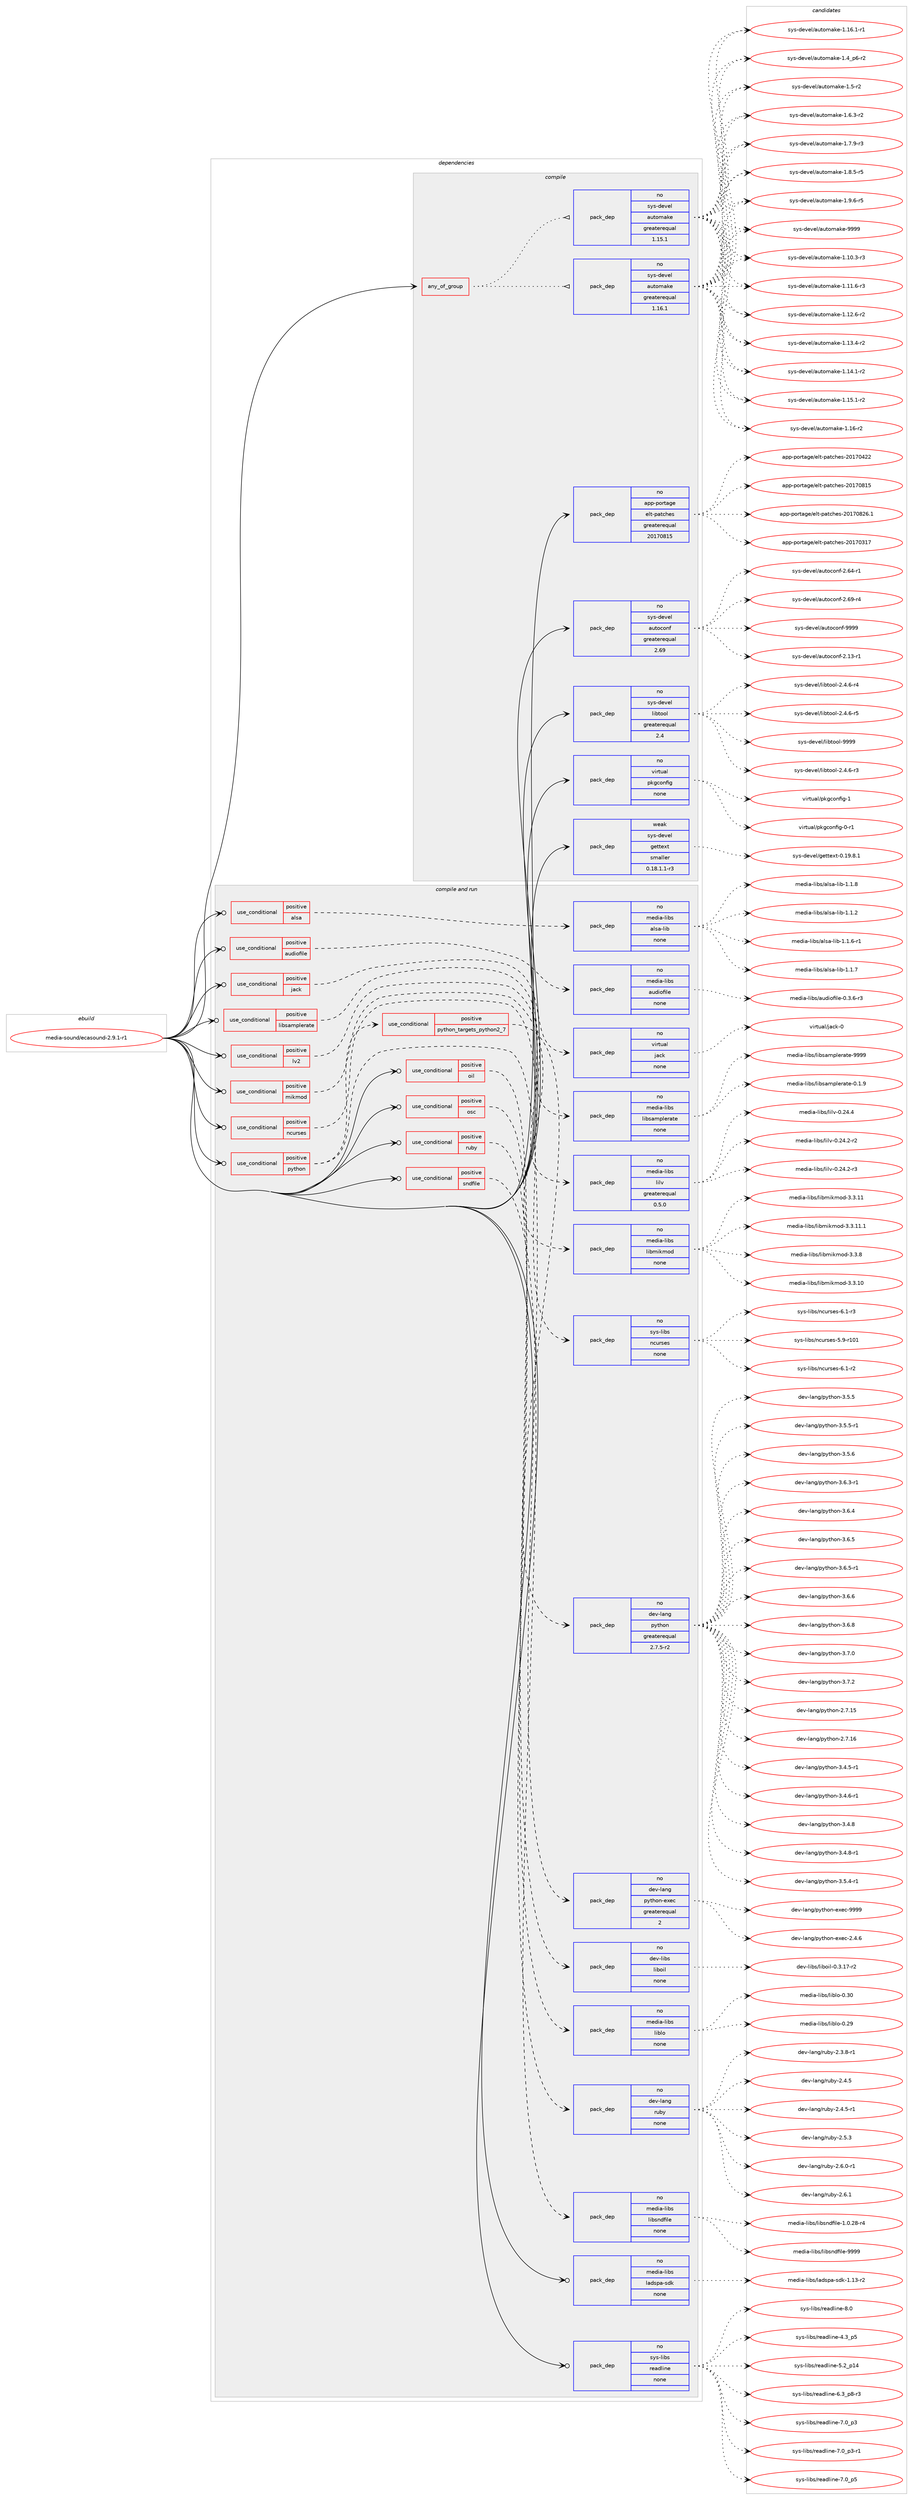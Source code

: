 digraph prolog {

# *************
# Graph options
# *************

newrank=true;
concentrate=true;
compound=true;
graph [rankdir=LR,fontname=Helvetica,fontsize=10,ranksep=1.5];#, ranksep=2.5, nodesep=0.2];
edge  [arrowhead=vee];
node  [fontname=Helvetica,fontsize=10];

# **********
# The ebuild
# **********

subgraph cluster_leftcol {
color=gray;
rank=same;
label=<<i>ebuild</i>>;
id [label="media-sound/ecasound-2.9.1-r1", color=red, width=4, href="../media-sound/ecasound-2.9.1-r1.svg"];
}

# ****************
# The dependencies
# ****************

subgraph cluster_midcol {
color=gray;
label=<<i>dependencies</i>>;
subgraph cluster_compile {
fillcolor="#eeeeee";
style=filled;
label=<<i>compile</i>>;
subgraph any25465 {
dependency1625686 [label=<<TABLE BORDER="0" CELLBORDER="1" CELLSPACING="0" CELLPADDING="4"><TR><TD CELLPADDING="10">any_of_group</TD></TR></TABLE>>, shape=none, color=red];subgraph pack1162314 {
dependency1625687 [label=<<TABLE BORDER="0" CELLBORDER="1" CELLSPACING="0" CELLPADDING="4" WIDTH="220"><TR><TD ROWSPAN="6" CELLPADDING="30">pack_dep</TD></TR><TR><TD WIDTH="110">no</TD></TR><TR><TD>sys-devel</TD></TR><TR><TD>automake</TD></TR><TR><TD>greaterequal</TD></TR><TR><TD>1.16.1</TD></TR></TABLE>>, shape=none, color=blue];
}
dependency1625686:e -> dependency1625687:w [weight=20,style="dotted",arrowhead="oinv"];
subgraph pack1162315 {
dependency1625688 [label=<<TABLE BORDER="0" CELLBORDER="1" CELLSPACING="0" CELLPADDING="4" WIDTH="220"><TR><TD ROWSPAN="6" CELLPADDING="30">pack_dep</TD></TR><TR><TD WIDTH="110">no</TD></TR><TR><TD>sys-devel</TD></TR><TR><TD>automake</TD></TR><TR><TD>greaterequal</TD></TR><TR><TD>1.15.1</TD></TR></TABLE>>, shape=none, color=blue];
}
dependency1625686:e -> dependency1625688:w [weight=20,style="dotted",arrowhead="oinv"];
}
id:e -> dependency1625686:w [weight=20,style="solid",arrowhead="vee"];
subgraph pack1162316 {
dependency1625689 [label=<<TABLE BORDER="0" CELLBORDER="1" CELLSPACING="0" CELLPADDING="4" WIDTH="220"><TR><TD ROWSPAN="6" CELLPADDING="30">pack_dep</TD></TR><TR><TD WIDTH="110">no</TD></TR><TR><TD>app-portage</TD></TR><TR><TD>elt-patches</TD></TR><TR><TD>greaterequal</TD></TR><TR><TD>20170815</TD></TR></TABLE>>, shape=none, color=blue];
}
id:e -> dependency1625689:w [weight=20,style="solid",arrowhead="vee"];
subgraph pack1162317 {
dependency1625690 [label=<<TABLE BORDER="0" CELLBORDER="1" CELLSPACING="0" CELLPADDING="4" WIDTH="220"><TR><TD ROWSPAN="6" CELLPADDING="30">pack_dep</TD></TR><TR><TD WIDTH="110">no</TD></TR><TR><TD>sys-devel</TD></TR><TR><TD>autoconf</TD></TR><TR><TD>greaterequal</TD></TR><TR><TD>2.69</TD></TR></TABLE>>, shape=none, color=blue];
}
id:e -> dependency1625690:w [weight=20,style="solid",arrowhead="vee"];
subgraph pack1162318 {
dependency1625691 [label=<<TABLE BORDER="0" CELLBORDER="1" CELLSPACING="0" CELLPADDING="4" WIDTH="220"><TR><TD ROWSPAN="6" CELLPADDING="30">pack_dep</TD></TR><TR><TD WIDTH="110">no</TD></TR><TR><TD>sys-devel</TD></TR><TR><TD>libtool</TD></TR><TR><TD>greaterequal</TD></TR><TR><TD>2.4</TD></TR></TABLE>>, shape=none, color=blue];
}
id:e -> dependency1625691:w [weight=20,style="solid",arrowhead="vee"];
subgraph pack1162319 {
dependency1625692 [label=<<TABLE BORDER="0" CELLBORDER="1" CELLSPACING="0" CELLPADDING="4" WIDTH="220"><TR><TD ROWSPAN="6" CELLPADDING="30">pack_dep</TD></TR><TR><TD WIDTH="110">no</TD></TR><TR><TD>virtual</TD></TR><TR><TD>pkgconfig</TD></TR><TR><TD>none</TD></TR><TR><TD></TD></TR></TABLE>>, shape=none, color=blue];
}
id:e -> dependency1625692:w [weight=20,style="solid",arrowhead="vee"];
subgraph pack1162320 {
dependency1625693 [label=<<TABLE BORDER="0" CELLBORDER="1" CELLSPACING="0" CELLPADDING="4" WIDTH="220"><TR><TD ROWSPAN="6" CELLPADDING="30">pack_dep</TD></TR><TR><TD WIDTH="110">weak</TD></TR><TR><TD>sys-devel</TD></TR><TR><TD>gettext</TD></TR><TR><TD>smaller</TD></TR><TR><TD>0.18.1.1-r3</TD></TR></TABLE>>, shape=none, color=blue];
}
id:e -> dependency1625693:w [weight=20,style="solid",arrowhead="vee"];
}
subgraph cluster_compileandrun {
fillcolor="#eeeeee";
style=filled;
label=<<i>compile and run</i>>;
subgraph cond437137 {
dependency1625694 [label=<<TABLE BORDER="0" CELLBORDER="1" CELLSPACING="0" CELLPADDING="4"><TR><TD ROWSPAN="3" CELLPADDING="10">use_conditional</TD></TR><TR><TD>positive</TD></TR><TR><TD>alsa</TD></TR></TABLE>>, shape=none, color=red];
subgraph pack1162321 {
dependency1625695 [label=<<TABLE BORDER="0" CELLBORDER="1" CELLSPACING="0" CELLPADDING="4" WIDTH="220"><TR><TD ROWSPAN="6" CELLPADDING="30">pack_dep</TD></TR><TR><TD WIDTH="110">no</TD></TR><TR><TD>media-libs</TD></TR><TR><TD>alsa-lib</TD></TR><TR><TD>none</TD></TR><TR><TD></TD></TR></TABLE>>, shape=none, color=blue];
}
dependency1625694:e -> dependency1625695:w [weight=20,style="dashed",arrowhead="vee"];
}
id:e -> dependency1625694:w [weight=20,style="solid",arrowhead="odotvee"];
subgraph cond437138 {
dependency1625696 [label=<<TABLE BORDER="0" CELLBORDER="1" CELLSPACING="0" CELLPADDING="4"><TR><TD ROWSPAN="3" CELLPADDING="10">use_conditional</TD></TR><TR><TD>positive</TD></TR><TR><TD>audiofile</TD></TR></TABLE>>, shape=none, color=red];
subgraph pack1162322 {
dependency1625697 [label=<<TABLE BORDER="0" CELLBORDER="1" CELLSPACING="0" CELLPADDING="4" WIDTH="220"><TR><TD ROWSPAN="6" CELLPADDING="30">pack_dep</TD></TR><TR><TD WIDTH="110">no</TD></TR><TR><TD>media-libs</TD></TR><TR><TD>audiofile</TD></TR><TR><TD>none</TD></TR><TR><TD></TD></TR></TABLE>>, shape=none, color=blue];
}
dependency1625696:e -> dependency1625697:w [weight=20,style="dashed",arrowhead="vee"];
}
id:e -> dependency1625696:w [weight=20,style="solid",arrowhead="odotvee"];
subgraph cond437139 {
dependency1625698 [label=<<TABLE BORDER="0" CELLBORDER="1" CELLSPACING="0" CELLPADDING="4"><TR><TD ROWSPAN="3" CELLPADDING="10">use_conditional</TD></TR><TR><TD>positive</TD></TR><TR><TD>jack</TD></TR></TABLE>>, shape=none, color=red];
subgraph pack1162323 {
dependency1625699 [label=<<TABLE BORDER="0" CELLBORDER="1" CELLSPACING="0" CELLPADDING="4" WIDTH="220"><TR><TD ROWSPAN="6" CELLPADDING="30">pack_dep</TD></TR><TR><TD WIDTH="110">no</TD></TR><TR><TD>virtual</TD></TR><TR><TD>jack</TD></TR><TR><TD>none</TD></TR><TR><TD></TD></TR></TABLE>>, shape=none, color=blue];
}
dependency1625698:e -> dependency1625699:w [weight=20,style="dashed",arrowhead="vee"];
}
id:e -> dependency1625698:w [weight=20,style="solid",arrowhead="odotvee"];
subgraph cond437140 {
dependency1625700 [label=<<TABLE BORDER="0" CELLBORDER="1" CELLSPACING="0" CELLPADDING="4"><TR><TD ROWSPAN="3" CELLPADDING="10">use_conditional</TD></TR><TR><TD>positive</TD></TR><TR><TD>libsamplerate</TD></TR></TABLE>>, shape=none, color=red];
subgraph pack1162324 {
dependency1625701 [label=<<TABLE BORDER="0" CELLBORDER="1" CELLSPACING="0" CELLPADDING="4" WIDTH="220"><TR><TD ROWSPAN="6" CELLPADDING="30">pack_dep</TD></TR><TR><TD WIDTH="110">no</TD></TR><TR><TD>media-libs</TD></TR><TR><TD>libsamplerate</TD></TR><TR><TD>none</TD></TR><TR><TD></TD></TR></TABLE>>, shape=none, color=blue];
}
dependency1625700:e -> dependency1625701:w [weight=20,style="dashed",arrowhead="vee"];
}
id:e -> dependency1625700:w [weight=20,style="solid",arrowhead="odotvee"];
subgraph cond437141 {
dependency1625702 [label=<<TABLE BORDER="0" CELLBORDER="1" CELLSPACING="0" CELLPADDING="4"><TR><TD ROWSPAN="3" CELLPADDING="10">use_conditional</TD></TR><TR><TD>positive</TD></TR><TR><TD>lv2</TD></TR></TABLE>>, shape=none, color=red];
subgraph pack1162325 {
dependency1625703 [label=<<TABLE BORDER="0" CELLBORDER="1" CELLSPACING="0" CELLPADDING="4" WIDTH="220"><TR><TD ROWSPAN="6" CELLPADDING="30">pack_dep</TD></TR><TR><TD WIDTH="110">no</TD></TR><TR><TD>media-libs</TD></TR><TR><TD>lilv</TD></TR><TR><TD>greaterequal</TD></TR><TR><TD>0.5.0</TD></TR></TABLE>>, shape=none, color=blue];
}
dependency1625702:e -> dependency1625703:w [weight=20,style="dashed",arrowhead="vee"];
}
id:e -> dependency1625702:w [weight=20,style="solid",arrowhead="odotvee"];
subgraph cond437142 {
dependency1625704 [label=<<TABLE BORDER="0" CELLBORDER="1" CELLSPACING="0" CELLPADDING="4"><TR><TD ROWSPAN="3" CELLPADDING="10">use_conditional</TD></TR><TR><TD>positive</TD></TR><TR><TD>mikmod</TD></TR></TABLE>>, shape=none, color=red];
subgraph pack1162326 {
dependency1625705 [label=<<TABLE BORDER="0" CELLBORDER="1" CELLSPACING="0" CELLPADDING="4" WIDTH="220"><TR><TD ROWSPAN="6" CELLPADDING="30">pack_dep</TD></TR><TR><TD WIDTH="110">no</TD></TR><TR><TD>media-libs</TD></TR><TR><TD>libmikmod</TD></TR><TR><TD>none</TD></TR><TR><TD></TD></TR></TABLE>>, shape=none, color=blue];
}
dependency1625704:e -> dependency1625705:w [weight=20,style="dashed",arrowhead="vee"];
}
id:e -> dependency1625704:w [weight=20,style="solid",arrowhead="odotvee"];
subgraph cond437143 {
dependency1625706 [label=<<TABLE BORDER="0" CELLBORDER="1" CELLSPACING="0" CELLPADDING="4"><TR><TD ROWSPAN="3" CELLPADDING="10">use_conditional</TD></TR><TR><TD>positive</TD></TR><TR><TD>ncurses</TD></TR></TABLE>>, shape=none, color=red];
subgraph pack1162327 {
dependency1625707 [label=<<TABLE BORDER="0" CELLBORDER="1" CELLSPACING="0" CELLPADDING="4" WIDTH="220"><TR><TD ROWSPAN="6" CELLPADDING="30">pack_dep</TD></TR><TR><TD WIDTH="110">no</TD></TR><TR><TD>sys-libs</TD></TR><TR><TD>ncurses</TD></TR><TR><TD>none</TD></TR><TR><TD></TD></TR></TABLE>>, shape=none, color=blue];
}
dependency1625706:e -> dependency1625707:w [weight=20,style="dashed",arrowhead="vee"];
}
id:e -> dependency1625706:w [weight=20,style="solid",arrowhead="odotvee"];
subgraph cond437144 {
dependency1625708 [label=<<TABLE BORDER="0" CELLBORDER="1" CELLSPACING="0" CELLPADDING="4"><TR><TD ROWSPAN="3" CELLPADDING="10">use_conditional</TD></TR><TR><TD>positive</TD></TR><TR><TD>oil</TD></TR></TABLE>>, shape=none, color=red];
subgraph pack1162328 {
dependency1625709 [label=<<TABLE BORDER="0" CELLBORDER="1" CELLSPACING="0" CELLPADDING="4" WIDTH="220"><TR><TD ROWSPAN="6" CELLPADDING="30">pack_dep</TD></TR><TR><TD WIDTH="110">no</TD></TR><TR><TD>dev-libs</TD></TR><TR><TD>liboil</TD></TR><TR><TD>none</TD></TR><TR><TD></TD></TR></TABLE>>, shape=none, color=blue];
}
dependency1625708:e -> dependency1625709:w [weight=20,style="dashed",arrowhead="vee"];
}
id:e -> dependency1625708:w [weight=20,style="solid",arrowhead="odotvee"];
subgraph cond437145 {
dependency1625710 [label=<<TABLE BORDER="0" CELLBORDER="1" CELLSPACING="0" CELLPADDING="4"><TR><TD ROWSPAN="3" CELLPADDING="10">use_conditional</TD></TR><TR><TD>positive</TD></TR><TR><TD>osc</TD></TR></TABLE>>, shape=none, color=red];
subgraph pack1162329 {
dependency1625711 [label=<<TABLE BORDER="0" CELLBORDER="1" CELLSPACING="0" CELLPADDING="4" WIDTH="220"><TR><TD ROWSPAN="6" CELLPADDING="30">pack_dep</TD></TR><TR><TD WIDTH="110">no</TD></TR><TR><TD>media-libs</TD></TR><TR><TD>liblo</TD></TR><TR><TD>none</TD></TR><TR><TD></TD></TR></TABLE>>, shape=none, color=blue];
}
dependency1625710:e -> dependency1625711:w [weight=20,style="dashed",arrowhead="vee"];
}
id:e -> dependency1625710:w [weight=20,style="solid",arrowhead="odotvee"];
subgraph cond437146 {
dependency1625712 [label=<<TABLE BORDER="0" CELLBORDER="1" CELLSPACING="0" CELLPADDING="4"><TR><TD ROWSPAN="3" CELLPADDING="10">use_conditional</TD></TR><TR><TD>positive</TD></TR><TR><TD>python</TD></TR></TABLE>>, shape=none, color=red];
subgraph cond437147 {
dependency1625713 [label=<<TABLE BORDER="0" CELLBORDER="1" CELLSPACING="0" CELLPADDING="4"><TR><TD ROWSPAN="3" CELLPADDING="10">use_conditional</TD></TR><TR><TD>positive</TD></TR><TR><TD>python_targets_python2_7</TD></TR></TABLE>>, shape=none, color=red];
subgraph pack1162330 {
dependency1625714 [label=<<TABLE BORDER="0" CELLBORDER="1" CELLSPACING="0" CELLPADDING="4" WIDTH="220"><TR><TD ROWSPAN="6" CELLPADDING="30">pack_dep</TD></TR><TR><TD WIDTH="110">no</TD></TR><TR><TD>dev-lang</TD></TR><TR><TD>python</TD></TR><TR><TD>greaterequal</TD></TR><TR><TD>2.7.5-r2</TD></TR></TABLE>>, shape=none, color=blue];
}
dependency1625713:e -> dependency1625714:w [weight=20,style="dashed",arrowhead="vee"];
}
dependency1625712:e -> dependency1625713:w [weight=20,style="dashed",arrowhead="vee"];
subgraph pack1162331 {
dependency1625715 [label=<<TABLE BORDER="0" CELLBORDER="1" CELLSPACING="0" CELLPADDING="4" WIDTH="220"><TR><TD ROWSPAN="6" CELLPADDING="30">pack_dep</TD></TR><TR><TD WIDTH="110">no</TD></TR><TR><TD>dev-lang</TD></TR><TR><TD>python-exec</TD></TR><TR><TD>greaterequal</TD></TR><TR><TD>2</TD></TR></TABLE>>, shape=none, color=blue];
}
dependency1625712:e -> dependency1625715:w [weight=20,style="dashed",arrowhead="vee"];
}
id:e -> dependency1625712:w [weight=20,style="solid",arrowhead="odotvee"];
subgraph cond437148 {
dependency1625716 [label=<<TABLE BORDER="0" CELLBORDER="1" CELLSPACING="0" CELLPADDING="4"><TR><TD ROWSPAN="3" CELLPADDING="10">use_conditional</TD></TR><TR><TD>positive</TD></TR><TR><TD>ruby</TD></TR></TABLE>>, shape=none, color=red];
subgraph pack1162332 {
dependency1625717 [label=<<TABLE BORDER="0" CELLBORDER="1" CELLSPACING="0" CELLPADDING="4" WIDTH="220"><TR><TD ROWSPAN="6" CELLPADDING="30">pack_dep</TD></TR><TR><TD WIDTH="110">no</TD></TR><TR><TD>dev-lang</TD></TR><TR><TD>ruby</TD></TR><TR><TD>none</TD></TR><TR><TD></TD></TR></TABLE>>, shape=none, color=blue];
}
dependency1625716:e -> dependency1625717:w [weight=20,style="dashed",arrowhead="vee"];
}
id:e -> dependency1625716:w [weight=20,style="solid",arrowhead="odotvee"];
subgraph cond437149 {
dependency1625718 [label=<<TABLE BORDER="0" CELLBORDER="1" CELLSPACING="0" CELLPADDING="4"><TR><TD ROWSPAN="3" CELLPADDING="10">use_conditional</TD></TR><TR><TD>positive</TD></TR><TR><TD>sndfile</TD></TR></TABLE>>, shape=none, color=red];
subgraph pack1162333 {
dependency1625719 [label=<<TABLE BORDER="0" CELLBORDER="1" CELLSPACING="0" CELLPADDING="4" WIDTH="220"><TR><TD ROWSPAN="6" CELLPADDING="30">pack_dep</TD></TR><TR><TD WIDTH="110">no</TD></TR><TR><TD>media-libs</TD></TR><TR><TD>libsndfile</TD></TR><TR><TD>none</TD></TR><TR><TD></TD></TR></TABLE>>, shape=none, color=blue];
}
dependency1625718:e -> dependency1625719:w [weight=20,style="dashed",arrowhead="vee"];
}
id:e -> dependency1625718:w [weight=20,style="solid",arrowhead="odotvee"];
subgraph pack1162334 {
dependency1625720 [label=<<TABLE BORDER="0" CELLBORDER="1" CELLSPACING="0" CELLPADDING="4" WIDTH="220"><TR><TD ROWSPAN="6" CELLPADDING="30">pack_dep</TD></TR><TR><TD WIDTH="110">no</TD></TR><TR><TD>media-libs</TD></TR><TR><TD>ladspa-sdk</TD></TR><TR><TD>none</TD></TR><TR><TD></TD></TR></TABLE>>, shape=none, color=blue];
}
id:e -> dependency1625720:w [weight=20,style="solid",arrowhead="odotvee"];
subgraph pack1162335 {
dependency1625721 [label=<<TABLE BORDER="0" CELLBORDER="1" CELLSPACING="0" CELLPADDING="4" WIDTH="220"><TR><TD ROWSPAN="6" CELLPADDING="30">pack_dep</TD></TR><TR><TD WIDTH="110">no</TD></TR><TR><TD>sys-libs</TD></TR><TR><TD>readline</TD></TR><TR><TD>none</TD></TR><TR><TD></TD></TR></TABLE>>, shape=none, color=blue];
}
id:e -> dependency1625721:w [weight=20,style="solid",arrowhead="odotvee"];
}
subgraph cluster_run {
fillcolor="#eeeeee";
style=filled;
label=<<i>run</i>>;
}
}

# **************
# The candidates
# **************

subgraph cluster_choices {
rank=same;
color=gray;
label=<<i>candidates</i>>;

subgraph choice1162314 {
color=black;
nodesep=1;
choice11512111545100101118101108479711711611110997107101454946494846514511451 [label="sys-devel/automake-1.10.3-r3", color=red, width=4,href="../sys-devel/automake-1.10.3-r3.svg"];
choice11512111545100101118101108479711711611110997107101454946494946544511451 [label="sys-devel/automake-1.11.6-r3", color=red, width=4,href="../sys-devel/automake-1.11.6-r3.svg"];
choice11512111545100101118101108479711711611110997107101454946495046544511450 [label="sys-devel/automake-1.12.6-r2", color=red, width=4,href="../sys-devel/automake-1.12.6-r2.svg"];
choice11512111545100101118101108479711711611110997107101454946495146524511450 [label="sys-devel/automake-1.13.4-r2", color=red, width=4,href="../sys-devel/automake-1.13.4-r2.svg"];
choice11512111545100101118101108479711711611110997107101454946495246494511450 [label="sys-devel/automake-1.14.1-r2", color=red, width=4,href="../sys-devel/automake-1.14.1-r2.svg"];
choice11512111545100101118101108479711711611110997107101454946495346494511450 [label="sys-devel/automake-1.15.1-r2", color=red, width=4,href="../sys-devel/automake-1.15.1-r2.svg"];
choice1151211154510010111810110847971171161111099710710145494649544511450 [label="sys-devel/automake-1.16-r2", color=red, width=4,href="../sys-devel/automake-1.16-r2.svg"];
choice11512111545100101118101108479711711611110997107101454946495446494511449 [label="sys-devel/automake-1.16.1-r1", color=red, width=4,href="../sys-devel/automake-1.16.1-r1.svg"];
choice115121115451001011181011084797117116111109971071014549465295112544511450 [label="sys-devel/automake-1.4_p6-r2", color=red, width=4,href="../sys-devel/automake-1.4_p6-r2.svg"];
choice11512111545100101118101108479711711611110997107101454946534511450 [label="sys-devel/automake-1.5-r2", color=red, width=4,href="../sys-devel/automake-1.5-r2.svg"];
choice115121115451001011181011084797117116111109971071014549465446514511450 [label="sys-devel/automake-1.6.3-r2", color=red, width=4,href="../sys-devel/automake-1.6.3-r2.svg"];
choice115121115451001011181011084797117116111109971071014549465546574511451 [label="sys-devel/automake-1.7.9-r3", color=red, width=4,href="../sys-devel/automake-1.7.9-r3.svg"];
choice115121115451001011181011084797117116111109971071014549465646534511453 [label="sys-devel/automake-1.8.5-r5", color=red, width=4,href="../sys-devel/automake-1.8.5-r5.svg"];
choice115121115451001011181011084797117116111109971071014549465746544511453 [label="sys-devel/automake-1.9.6-r5", color=red, width=4,href="../sys-devel/automake-1.9.6-r5.svg"];
choice115121115451001011181011084797117116111109971071014557575757 [label="sys-devel/automake-9999", color=red, width=4,href="../sys-devel/automake-9999.svg"];
dependency1625687:e -> choice11512111545100101118101108479711711611110997107101454946494846514511451:w [style=dotted,weight="100"];
dependency1625687:e -> choice11512111545100101118101108479711711611110997107101454946494946544511451:w [style=dotted,weight="100"];
dependency1625687:e -> choice11512111545100101118101108479711711611110997107101454946495046544511450:w [style=dotted,weight="100"];
dependency1625687:e -> choice11512111545100101118101108479711711611110997107101454946495146524511450:w [style=dotted,weight="100"];
dependency1625687:e -> choice11512111545100101118101108479711711611110997107101454946495246494511450:w [style=dotted,weight="100"];
dependency1625687:e -> choice11512111545100101118101108479711711611110997107101454946495346494511450:w [style=dotted,weight="100"];
dependency1625687:e -> choice1151211154510010111810110847971171161111099710710145494649544511450:w [style=dotted,weight="100"];
dependency1625687:e -> choice11512111545100101118101108479711711611110997107101454946495446494511449:w [style=dotted,weight="100"];
dependency1625687:e -> choice115121115451001011181011084797117116111109971071014549465295112544511450:w [style=dotted,weight="100"];
dependency1625687:e -> choice11512111545100101118101108479711711611110997107101454946534511450:w [style=dotted,weight="100"];
dependency1625687:e -> choice115121115451001011181011084797117116111109971071014549465446514511450:w [style=dotted,weight="100"];
dependency1625687:e -> choice115121115451001011181011084797117116111109971071014549465546574511451:w [style=dotted,weight="100"];
dependency1625687:e -> choice115121115451001011181011084797117116111109971071014549465646534511453:w [style=dotted,weight="100"];
dependency1625687:e -> choice115121115451001011181011084797117116111109971071014549465746544511453:w [style=dotted,weight="100"];
dependency1625687:e -> choice115121115451001011181011084797117116111109971071014557575757:w [style=dotted,weight="100"];
}
subgraph choice1162315 {
color=black;
nodesep=1;
choice11512111545100101118101108479711711611110997107101454946494846514511451 [label="sys-devel/automake-1.10.3-r3", color=red, width=4,href="../sys-devel/automake-1.10.3-r3.svg"];
choice11512111545100101118101108479711711611110997107101454946494946544511451 [label="sys-devel/automake-1.11.6-r3", color=red, width=4,href="../sys-devel/automake-1.11.6-r3.svg"];
choice11512111545100101118101108479711711611110997107101454946495046544511450 [label="sys-devel/automake-1.12.6-r2", color=red, width=4,href="../sys-devel/automake-1.12.6-r2.svg"];
choice11512111545100101118101108479711711611110997107101454946495146524511450 [label="sys-devel/automake-1.13.4-r2", color=red, width=4,href="../sys-devel/automake-1.13.4-r2.svg"];
choice11512111545100101118101108479711711611110997107101454946495246494511450 [label="sys-devel/automake-1.14.1-r2", color=red, width=4,href="../sys-devel/automake-1.14.1-r2.svg"];
choice11512111545100101118101108479711711611110997107101454946495346494511450 [label="sys-devel/automake-1.15.1-r2", color=red, width=4,href="../sys-devel/automake-1.15.1-r2.svg"];
choice1151211154510010111810110847971171161111099710710145494649544511450 [label="sys-devel/automake-1.16-r2", color=red, width=4,href="../sys-devel/automake-1.16-r2.svg"];
choice11512111545100101118101108479711711611110997107101454946495446494511449 [label="sys-devel/automake-1.16.1-r1", color=red, width=4,href="../sys-devel/automake-1.16.1-r1.svg"];
choice115121115451001011181011084797117116111109971071014549465295112544511450 [label="sys-devel/automake-1.4_p6-r2", color=red, width=4,href="../sys-devel/automake-1.4_p6-r2.svg"];
choice11512111545100101118101108479711711611110997107101454946534511450 [label="sys-devel/automake-1.5-r2", color=red, width=4,href="../sys-devel/automake-1.5-r2.svg"];
choice115121115451001011181011084797117116111109971071014549465446514511450 [label="sys-devel/automake-1.6.3-r2", color=red, width=4,href="../sys-devel/automake-1.6.3-r2.svg"];
choice115121115451001011181011084797117116111109971071014549465546574511451 [label="sys-devel/automake-1.7.9-r3", color=red, width=4,href="../sys-devel/automake-1.7.9-r3.svg"];
choice115121115451001011181011084797117116111109971071014549465646534511453 [label="sys-devel/automake-1.8.5-r5", color=red, width=4,href="../sys-devel/automake-1.8.5-r5.svg"];
choice115121115451001011181011084797117116111109971071014549465746544511453 [label="sys-devel/automake-1.9.6-r5", color=red, width=4,href="../sys-devel/automake-1.9.6-r5.svg"];
choice115121115451001011181011084797117116111109971071014557575757 [label="sys-devel/automake-9999", color=red, width=4,href="../sys-devel/automake-9999.svg"];
dependency1625688:e -> choice11512111545100101118101108479711711611110997107101454946494846514511451:w [style=dotted,weight="100"];
dependency1625688:e -> choice11512111545100101118101108479711711611110997107101454946494946544511451:w [style=dotted,weight="100"];
dependency1625688:e -> choice11512111545100101118101108479711711611110997107101454946495046544511450:w [style=dotted,weight="100"];
dependency1625688:e -> choice11512111545100101118101108479711711611110997107101454946495146524511450:w [style=dotted,weight="100"];
dependency1625688:e -> choice11512111545100101118101108479711711611110997107101454946495246494511450:w [style=dotted,weight="100"];
dependency1625688:e -> choice11512111545100101118101108479711711611110997107101454946495346494511450:w [style=dotted,weight="100"];
dependency1625688:e -> choice1151211154510010111810110847971171161111099710710145494649544511450:w [style=dotted,weight="100"];
dependency1625688:e -> choice11512111545100101118101108479711711611110997107101454946495446494511449:w [style=dotted,weight="100"];
dependency1625688:e -> choice115121115451001011181011084797117116111109971071014549465295112544511450:w [style=dotted,weight="100"];
dependency1625688:e -> choice11512111545100101118101108479711711611110997107101454946534511450:w [style=dotted,weight="100"];
dependency1625688:e -> choice115121115451001011181011084797117116111109971071014549465446514511450:w [style=dotted,weight="100"];
dependency1625688:e -> choice115121115451001011181011084797117116111109971071014549465546574511451:w [style=dotted,weight="100"];
dependency1625688:e -> choice115121115451001011181011084797117116111109971071014549465646534511453:w [style=dotted,weight="100"];
dependency1625688:e -> choice115121115451001011181011084797117116111109971071014549465746544511453:w [style=dotted,weight="100"];
dependency1625688:e -> choice115121115451001011181011084797117116111109971071014557575757:w [style=dotted,weight="100"];
}
subgraph choice1162316 {
color=black;
nodesep=1;
choice97112112451121111141169710310147101108116451129711699104101115455048495548514955 [label="app-portage/elt-patches-20170317", color=red, width=4,href="../app-portage/elt-patches-20170317.svg"];
choice97112112451121111141169710310147101108116451129711699104101115455048495548525050 [label="app-portage/elt-patches-20170422", color=red, width=4,href="../app-portage/elt-patches-20170422.svg"];
choice97112112451121111141169710310147101108116451129711699104101115455048495548564953 [label="app-portage/elt-patches-20170815", color=red, width=4,href="../app-portage/elt-patches-20170815.svg"];
choice971121124511211111411697103101471011081164511297116991041011154550484955485650544649 [label="app-portage/elt-patches-20170826.1", color=red, width=4,href="../app-portage/elt-patches-20170826.1.svg"];
dependency1625689:e -> choice97112112451121111141169710310147101108116451129711699104101115455048495548514955:w [style=dotted,weight="100"];
dependency1625689:e -> choice97112112451121111141169710310147101108116451129711699104101115455048495548525050:w [style=dotted,weight="100"];
dependency1625689:e -> choice97112112451121111141169710310147101108116451129711699104101115455048495548564953:w [style=dotted,weight="100"];
dependency1625689:e -> choice971121124511211111411697103101471011081164511297116991041011154550484955485650544649:w [style=dotted,weight="100"];
}
subgraph choice1162317 {
color=black;
nodesep=1;
choice1151211154510010111810110847971171161119911111010245504649514511449 [label="sys-devel/autoconf-2.13-r1", color=red, width=4,href="../sys-devel/autoconf-2.13-r1.svg"];
choice1151211154510010111810110847971171161119911111010245504654524511449 [label="sys-devel/autoconf-2.64-r1", color=red, width=4,href="../sys-devel/autoconf-2.64-r1.svg"];
choice1151211154510010111810110847971171161119911111010245504654574511452 [label="sys-devel/autoconf-2.69-r4", color=red, width=4,href="../sys-devel/autoconf-2.69-r4.svg"];
choice115121115451001011181011084797117116111991111101024557575757 [label="sys-devel/autoconf-9999", color=red, width=4,href="../sys-devel/autoconf-9999.svg"];
dependency1625690:e -> choice1151211154510010111810110847971171161119911111010245504649514511449:w [style=dotted,weight="100"];
dependency1625690:e -> choice1151211154510010111810110847971171161119911111010245504654524511449:w [style=dotted,weight="100"];
dependency1625690:e -> choice1151211154510010111810110847971171161119911111010245504654574511452:w [style=dotted,weight="100"];
dependency1625690:e -> choice115121115451001011181011084797117116111991111101024557575757:w [style=dotted,weight="100"];
}
subgraph choice1162318 {
color=black;
nodesep=1;
choice1151211154510010111810110847108105981161111111084550465246544511451 [label="sys-devel/libtool-2.4.6-r3", color=red, width=4,href="../sys-devel/libtool-2.4.6-r3.svg"];
choice1151211154510010111810110847108105981161111111084550465246544511452 [label="sys-devel/libtool-2.4.6-r4", color=red, width=4,href="../sys-devel/libtool-2.4.6-r4.svg"];
choice1151211154510010111810110847108105981161111111084550465246544511453 [label="sys-devel/libtool-2.4.6-r5", color=red, width=4,href="../sys-devel/libtool-2.4.6-r5.svg"];
choice1151211154510010111810110847108105981161111111084557575757 [label="sys-devel/libtool-9999", color=red, width=4,href="../sys-devel/libtool-9999.svg"];
dependency1625691:e -> choice1151211154510010111810110847108105981161111111084550465246544511451:w [style=dotted,weight="100"];
dependency1625691:e -> choice1151211154510010111810110847108105981161111111084550465246544511452:w [style=dotted,weight="100"];
dependency1625691:e -> choice1151211154510010111810110847108105981161111111084550465246544511453:w [style=dotted,weight="100"];
dependency1625691:e -> choice1151211154510010111810110847108105981161111111084557575757:w [style=dotted,weight="100"];
}
subgraph choice1162319 {
color=black;
nodesep=1;
choice11810511411611797108471121071039911111010210510345484511449 [label="virtual/pkgconfig-0-r1", color=red, width=4,href="../virtual/pkgconfig-0-r1.svg"];
choice1181051141161179710847112107103991111101021051034549 [label="virtual/pkgconfig-1", color=red, width=4,href="../virtual/pkgconfig-1.svg"];
dependency1625692:e -> choice11810511411611797108471121071039911111010210510345484511449:w [style=dotted,weight="100"];
dependency1625692:e -> choice1181051141161179710847112107103991111101021051034549:w [style=dotted,weight="100"];
}
subgraph choice1162320 {
color=black;
nodesep=1;
choice1151211154510010111810110847103101116116101120116454846495746564649 [label="sys-devel/gettext-0.19.8.1", color=red, width=4,href="../sys-devel/gettext-0.19.8.1.svg"];
dependency1625693:e -> choice1151211154510010111810110847103101116116101120116454846495746564649:w [style=dotted,weight="100"];
}
subgraph choice1162321 {
color=black;
nodesep=1;
choice1091011001059745108105981154797108115974510810598454946494650 [label="media-libs/alsa-lib-1.1.2", color=red, width=4,href="../media-libs/alsa-lib-1.1.2.svg"];
choice10910110010597451081059811547971081159745108105984549464946544511449 [label="media-libs/alsa-lib-1.1.6-r1", color=red, width=4,href="../media-libs/alsa-lib-1.1.6-r1.svg"];
choice1091011001059745108105981154797108115974510810598454946494655 [label="media-libs/alsa-lib-1.1.7", color=red, width=4,href="../media-libs/alsa-lib-1.1.7.svg"];
choice1091011001059745108105981154797108115974510810598454946494656 [label="media-libs/alsa-lib-1.1.8", color=red, width=4,href="../media-libs/alsa-lib-1.1.8.svg"];
dependency1625695:e -> choice1091011001059745108105981154797108115974510810598454946494650:w [style=dotted,weight="100"];
dependency1625695:e -> choice10910110010597451081059811547971081159745108105984549464946544511449:w [style=dotted,weight="100"];
dependency1625695:e -> choice1091011001059745108105981154797108115974510810598454946494655:w [style=dotted,weight="100"];
dependency1625695:e -> choice1091011001059745108105981154797108115974510810598454946494656:w [style=dotted,weight="100"];
}
subgraph choice1162322 {
color=black;
nodesep=1;
choice10910110010597451081059811547971171001051111021051081014548465146544511451 [label="media-libs/audiofile-0.3.6-r3", color=red, width=4,href="../media-libs/audiofile-0.3.6-r3.svg"];
dependency1625697:e -> choice10910110010597451081059811547971171001051111021051081014548465146544511451:w [style=dotted,weight="100"];
}
subgraph choice1162323 {
color=black;
nodesep=1;
choice118105114116117971084710697991074548 [label="virtual/jack-0", color=red, width=4,href="../virtual/jack-0.svg"];
dependency1625699:e -> choice118105114116117971084710697991074548:w [style=dotted,weight="100"];
}
subgraph choice1162324 {
color=black;
nodesep=1;
choice10910110010597451081059811547108105981159710911210810111497116101454846494657 [label="media-libs/libsamplerate-0.1.9", color=red, width=4,href="../media-libs/libsamplerate-0.1.9.svg"];
choice109101100105974510810598115471081059811597109112108101114971161014557575757 [label="media-libs/libsamplerate-9999", color=red, width=4,href="../media-libs/libsamplerate-9999.svg"];
dependency1625701:e -> choice10910110010597451081059811547108105981159710911210810111497116101454846494657:w [style=dotted,weight="100"];
dependency1625701:e -> choice109101100105974510810598115471081059811597109112108101114971161014557575757:w [style=dotted,weight="100"];
}
subgraph choice1162325 {
color=black;
nodesep=1;
choice10910110010597451081059811547108105108118454846505246504511450 [label="media-libs/lilv-0.24.2-r2", color=red, width=4,href="../media-libs/lilv-0.24.2-r2.svg"];
choice10910110010597451081059811547108105108118454846505246504511451 [label="media-libs/lilv-0.24.2-r3", color=red, width=4,href="../media-libs/lilv-0.24.2-r3.svg"];
choice1091011001059745108105981154710810510811845484650524652 [label="media-libs/lilv-0.24.4", color=red, width=4,href="../media-libs/lilv-0.24.4.svg"];
dependency1625703:e -> choice10910110010597451081059811547108105108118454846505246504511450:w [style=dotted,weight="100"];
dependency1625703:e -> choice10910110010597451081059811547108105108118454846505246504511451:w [style=dotted,weight="100"];
dependency1625703:e -> choice1091011001059745108105981154710810510811845484650524652:w [style=dotted,weight="100"];
}
subgraph choice1162326 {
color=black;
nodesep=1;
choice109101100105974510810598115471081059810910510710911110045514651464948 [label="media-libs/libmikmod-3.3.10", color=red, width=4,href="../media-libs/libmikmod-3.3.10.svg"];
choice109101100105974510810598115471081059810910510710911110045514651464949 [label="media-libs/libmikmod-3.3.11", color=red, width=4,href="../media-libs/libmikmod-3.3.11.svg"];
choice1091011001059745108105981154710810598109105107109111100455146514649494649 [label="media-libs/libmikmod-3.3.11.1", color=red, width=4,href="../media-libs/libmikmod-3.3.11.1.svg"];
choice1091011001059745108105981154710810598109105107109111100455146514656 [label="media-libs/libmikmod-3.3.8", color=red, width=4,href="../media-libs/libmikmod-3.3.8.svg"];
dependency1625705:e -> choice109101100105974510810598115471081059810910510710911110045514651464948:w [style=dotted,weight="100"];
dependency1625705:e -> choice109101100105974510810598115471081059810910510710911110045514651464949:w [style=dotted,weight="100"];
dependency1625705:e -> choice1091011001059745108105981154710810598109105107109111100455146514649494649:w [style=dotted,weight="100"];
dependency1625705:e -> choice1091011001059745108105981154710810598109105107109111100455146514656:w [style=dotted,weight="100"];
}
subgraph choice1162327 {
color=black;
nodesep=1;
choice115121115451081059811547110991171141151011154553465745114494849 [label="sys-libs/ncurses-5.9-r101", color=red, width=4,href="../sys-libs/ncurses-5.9-r101.svg"];
choice11512111545108105981154711099117114115101115455446494511450 [label="sys-libs/ncurses-6.1-r2", color=red, width=4,href="../sys-libs/ncurses-6.1-r2.svg"];
choice11512111545108105981154711099117114115101115455446494511451 [label="sys-libs/ncurses-6.1-r3", color=red, width=4,href="../sys-libs/ncurses-6.1-r3.svg"];
dependency1625707:e -> choice115121115451081059811547110991171141151011154553465745114494849:w [style=dotted,weight="100"];
dependency1625707:e -> choice11512111545108105981154711099117114115101115455446494511450:w [style=dotted,weight="100"];
dependency1625707:e -> choice11512111545108105981154711099117114115101115455446494511451:w [style=dotted,weight="100"];
}
subgraph choice1162328 {
color=black;
nodesep=1;
choice10010111845108105981154710810598111105108454846514649554511450 [label="dev-libs/liboil-0.3.17-r2", color=red, width=4,href="../dev-libs/liboil-0.3.17-r2.svg"];
dependency1625709:e -> choice10010111845108105981154710810598111105108454846514649554511450:w [style=dotted,weight="100"];
}
subgraph choice1162329 {
color=black;
nodesep=1;
choice10910110010597451081059811547108105981081114548465057 [label="media-libs/liblo-0.29", color=red, width=4,href="../media-libs/liblo-0.29.svg"];
choice10910110010597451081059811547108105981081114548465148 [label="media-libs/liblo-0.30", color=red, width=4,href="../media-libs/liblo-0.30.svg"];
dependency1625711:e -> choice10910110010597451081059811547108105981081114548465057:w [style=dotted,weight="100"];
dependency1625711:e -> choice10910110010597451081059811547108105981081114548465148:w [style=dotted,weight="100"];
}
subgraph choice1162330 {
color=black;
nodesep=1;
choice10010111845108971101034711212111610411111045504655464953 [label="dev-lang/python-2.7.15", color=red, width=4,href="../dev-lang/python-2.7.15.svg"];
choice10010111845108971101034711212111610411111045504655464954 [label="dev-lang/python-2.7.16", color=red, width=4,href="../dev-lang/python-2.7.16.svg"];
choice1001011184510897110103471121211161041111104551465246534511449 [label="dev-lang/python-3.4.5-r1", color=red, width=4,href="../dev-lang/python-3.4.5-r1.svg"];
choice1001011184510897110103471121211161041111104551465246544511449 [label="dev-lang/python-3.4.6-r1", color=red, width=4,href="../dev-lang/python-3.4.6-r1.svg"];
choice100101118451089711010347112121116104111110455146524656 [label="dev-lang/python-3.4.8", color=red, width=4,href="../dev-lang/python-3.4.8.svg"];
choice1001011184510897110103471121211161041111104551465246564511449 [label="dev-lang/python-3.4.8-r1", color=red, width=4,href="../dev-lang/python-3.4.8-r1.svg"];
choice1001011184510897110103471121211161041111104551465346524511449 [label="dev-lang/python-3.5.4-r1", color=red, width=4,href="../dev-lang/python-3.5.4-r1.svg"];
choice100101118451089711010347112121116104111110455146534653 [label="dev-lang/python-3.5.5", color=red, width=4,href="../dev-lang/python-3.5.5.svg"];
choice1001011184510897110103471121211161041111104551465346534511449 [label="dev-lang/python-3.5.5-r1", color=red, width=4,href="../dev-lang/python-3.5.5-r1.svg"];
choice100101118451089711010347112121116104111110455146534654 [label="dev-lang/python-3.5.6", color=red, width=4,href="../dev-lang/python-3.5.6.svg"];
choice1001011184510897110103471121211161041111104551465446514511449 [label="dev-lang/python-3.6.3-r1", color=red, width=4,href="../dev-lang/python-3.6.3-r1.svg"];
choice100101118451089711010347112121116104111110455146544652 [label="dev-lang/python-3.6.4", color=red, width=4,href="../dev-lang/python-3.6.4.svg"];
choice100101118451089711010347112121116104111110455146544653 [label="dev-lang/python-3.6.5", color=red, width=4,href="../dev-lang/python-3.6.5.svg"];
choice1001011184510897110103471121211161041111104551465446534511449 [label="dev-lang/python-3.6.5-r1", color=red, width=4,href="../dev-lang/python-3.6.5-r1.svg"];
choice100101118451089711010347112121116104111110455146544654 [label="dev-lang/python-3.6.6", color=red, width=4,href="../dev-lang/python-3.6.6.svg"];
choice100101118451089711010347112121116104111110455146544656 [label="dev-lang/python-3.6.8", color=red, width=4,href="../dev-lang/python-3.6.8.svg"];
choice100101118451089711010347112121116104111110455146554648 [label="dev-lang/python-3.7.0", color=red, width=4,href="../dev-lang/python-3.7.0.svg"];
choice100101118451089711010347112121116104111110455146554650 [label="dev-lang/python-3.7.2", color=red, width=4,href="../dev-lang/python-3.7.2.svg"];
dependency1625714:e -> choice10010111845108971101034711212111610411111045504655464953:w [style=dotted,weight="100"];
dependency1625714:e -> choice10010111845108971101034711212111610411111045504655464954:w [style=dotted,weight="100"];
dependency1625714:e -> choice1001011184510897110103471121211161041111104551465246534511449:w [style=dotted,weight="100"];
dependency1625714:e -> choice1001011184510897110103471121211161041111104551465246544511449:w [style=dotted,weight="100"];
dependency1625714:e -> choice100101118451089711010347112121116104111110455146524656:w [style=dotted,weight="100"];
dependency1625714:e -> choice1001011184510897110103471121211161041111104551465246564511449:w [style=dotted,weight="100"];
dependency1625714:e -> choice1001011184510897110103471121211161041111104551465346524511449:w [style=dotted,weight="100"];
dependency1625714:e -> choice100101118451089711010347112121116104111110455146534653:w [style=dotted,weight="100"];
dependency1625714:e -> choice1001011184510897110103471121211161041111104551465346534511449:w [style=dotted,weight="100"];
dependency1625714:e -> choice100101118451089711010347112121116104111110455146534654:w [style=dotted,weight="100"];
dependency1625714:e -> choice1001011184510897110103471121211161041111104551465446514511449:w [style=dotted,weight="100"];
dependency1625714:e -> choice100101118451089711010347112121116104111110455146544652:w [style=dotted,weight="100"];
dependency1625714:e -> choice100101118451089711010347112121116104111110455146544653:w [style=dotted,weight="100"];
dependency1625714:e -> choice1001011184510897110103471121211161041111104551465446534511449:w [style=dotted,weight="100"];
dependency1625714:e -> choice100101118451089711010347112121116104111110455146544654:w [style=dotted,weight="100"];
dependency1625714:e -> choice100101118451089711010347112121116104111110455146544656:w [style=dotted,weight="100"];
dependency1625714:e -> choice100101118451089711010347112121116104111110455146554648:w [style=dotted,weight="100"];
dependency1625714:e -> choice100101118451089711010347112121116104111110455146554650:w [style=dotted,weight="100"];
}
subgraph choice1162331 {
color=black;
nodesep=1;
choice1001011184510897110103471121211161041111104510112010199455046524654 [label="dev-lang/python-exec-2.4.6", color=red, width=4,href="../dev-lang/python-exec-2.4.6.svg"];
choice10010111845108971101034711212111610411111045101120101994557575757 [label="dev-lang/python-exec-9999", color=red, width=4,href="../dev-lang/python-exec-9999.svg"];
dependency1625715:e -> choice1001011184510897110103471121211161041111104510112010199455046524654:w [style=dotted,weight="100"];
dependency1625715:e -> choice10010111845108971101034711212111610411111045101120101994557575757:w [style=dotted,weight="100"];
}
subgraph choice1162332 {
color=black;
nodesep=1;
choice100101118451089711010347114117981214550465146564511449 [label="dev-lang/ruby-2.3.8-r1", color=red, width=4,href="../dev-lang/ruby-2.3.8-r1.svg"];
choice10010111845108971101034711411798121455046524653 [label="dev-lang/ruby-2.4.5", color=red, width=4,href="../dev-lang/ruby-2.4.5.svg"];
choice100101118451089711010347114117981214550465246534511449 [label="dev-lang/ruby-2.4.5-r1", color=red, width=4,href="../dev-lang/ruby-2.4.5-r1.svg"];
choice10010111845108971101034711411798121455046534651 [label="dev-lang/ruby-2.5.3", color=red, width=4,href="../dev-lang/ruby-2.5.3.svg"];
choice100101118451089711010347114117981214550465446484511449 [label="dev-lang/ruby-2.6.0-r1", color=red, width=4,href="../dev-lang/ruby-2.6.0-r1.svg"];
choice10010111845108971101034711411798121455046544649 [label="dev-lang/ruby-2.6.1", color=red, width=4,href="../dev-lang/ruby-2.6.1.svg"];
dependency1625717:e -> choice100101118451089711010347114117981214550465146564511449:w [style=dotted,weight="100"];
dependency1625717:e -> choice10010111845108971101034711411798121455046524653:w [style=dotted,weight="100"];
dependency1625717:e -> choice100101118451089711010347114117981214550465246534511449:w [style=dotted,weight="100"];
dependency1625717:e -> choice10010111845108971101034711411798121455046534651:w [style=dotted,weight="100"];
dependency1625717:e -> choice100101118451089711010347114117981214550465446484511449:w [style=dotted,weight="100"];
dependency1625717:e -> choice10010111845108971101034711411798121455046544649:w [style=dotted,weight="100"];
}
subgraph choice1162333 {
color=black;
nodesep=1;
choice1091011001059745108105981154710810598115110100102105108101454946484650564511452 [label="media-libs/libsndfile-1.0.28-r4", color=red, width=4,href="../media-libs/libsndfile-1.0.28-r4.svg"];
choice10910110010597451081059811547108105981151101001021051081014557575757 [label="media-libs/libsndfile-9999", color=red, width=4,href="../media-libs/libsndfile-9999.svg"];
dependency1625719:e -> choice1091011001059745108105981154710810598115110100102105108101454946484650564511452:w [style=dotted,weight="100"];
dependency1625719:e -> choice10910110010597451081059811547108105981151101001021051081014557575757:w [style=dotted,weight="100"];
}
subgraph choice1162334 {
color=black;
nodesep=1;
choice1091011001059745108105981154710897100115112974511510010745494649514511450 [label="media-libs/ladspa-sdk-1.13-r2", color=red, width=4,href="../media-libs/ladspa-sdk-1.13-r2.svg"];
dependency1625720:e -> choice1091011001059745108105981154710897100115112974511510010745494649514511450:w [style=dotted,weight="100"];
}
subgraph choice1162335 {
color=black;
nodesep=1;
choice11512111545108105981154711410197100108105110101455246519511253 [label="sys-libs/readline-4.3_p5", color=red, width=4,href="../sys-libs/readline-4.3_p5.svg"];
choice1151211154510810598115471141019710010810511010145534650951124952 [label="sys-libs/readline-5.2_p14", color=red, width=4,href="../sys-libs/readline-5.2_p14.svg"];
choice115121115451081059811547114101971001081051101014554465195112564511451 [label="sys-libs/readline-6.3_p8-r3", color=red, width=4,href="../sys-libs/readline-6.3_p8-r3.svg"];
choice11512111545108105981154711410197100108105110101455546489511251 [label="sys-libs/readline-7.0_p3", color=red, width=4,href="../sys-libs/readline-7.0_p3.svg"];
choice115121115451081059811547114101971001081051101014555464895112514511449 [label="sys-libs/readline-7.0_p3-r1", color=red, width=4,href="../sys-libs/readline-7.0_p3-r1.svg"];
choice11512111545108105981154711410197100108105110101455546489511253 [label="sys-libs/readline-7.0_p5", color=red, width=4,href="../sys-libs/readline-7.0_p5.svg"];
choice1151211154510810598115471141019710010810511010145564648 [label="sys-libs/readline-8.0", color=red, width=4,href="../sys-libs/readline-8.0.svg"];
dependency1625721:e -> choice11512111545108105981154711410197100108105110101455246519511253:w [style=dotted,weight="100"];
dependency1625721:e -> choice1151211154510810598115471141019710010810511010145534650951124952:w [style=dotted,weight="100"];
dependency1625721:e -> choice115121115451081059811547114101971001081051101014554465195112564511451:w [style=dotted,weight="100"];
dependency1625721:e -> choice11512111545108105981154711410197100108105110101455546489511251:w [style=dotted,weight="100"];
dependency1625721:e -> choice115121115451081059811547114101971001081051101014555464895112514511449:w [style=dotted,weight="100"];
dependency1625721:e -> choice11512111545108105981154711410197100108105110101455546489511253:w [style=dotted,weight="100"];
dependency1625721:e -> choice1151211154510810598115471141019710010810511010145564648:w [style=dotted,weight="100"];
}
}

}
